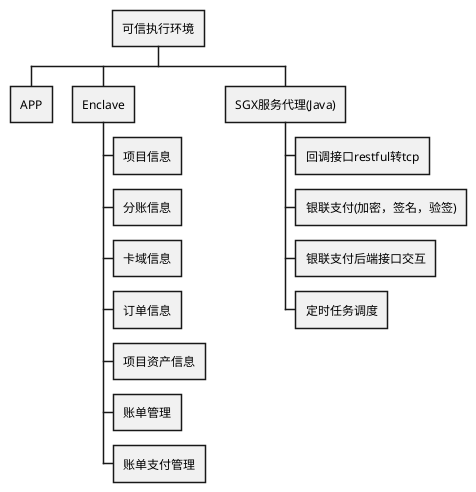 @startwbs

* 可信执行环境
** APP

** Enclave
*** 项目信息
*** 分账信息
*** 卡域信息
*** 订单信息
*** 项目资产信息
*** 账单管理
*** 账单支付管理

** SGX服务代理(Java)
*** 回调接口restful转tcp
*** 银联支付(加密，签名，验签)
*** 银联支付后端接口交互
*** 定时任务调度


@endwbs